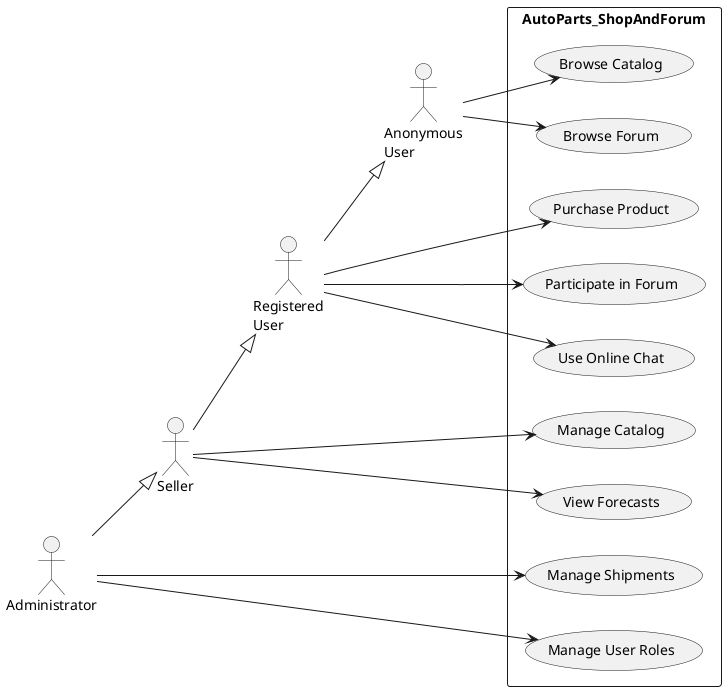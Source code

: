 @startuml MainUseCase
left to right direction
skinparam packageStyle rectangle

actor "Anonymous\nUser" as Anonymous
actor "Registered\nUser" as User
actor "Seller" as Seller
actor "Administrator" as Admin

rectangle "AutoParts_ShopAndForum" {
    usecase "Browse Catalog" as UC1
    usecase "Browse Forum" as UC2
    usecase "Purchase Product" as UC3
    usecase "Participate in Forum" as UC4
    usecase "Use Online Chat" as UC5
    usecase "Manage Catalog" as UC6
    usecase "View Forecasts" as UC7
    usecase "Manage Shipments" as UC8
    usecase "Manage User Roles" as UC9
}

Anonymous --> UC1
Anonymous --> UC2

User --|> Anonymous
User --> UC3
User --> UC4
User --> UC5

Seller --|> User
Seller --> UC6
Seller --> UC7

Admin --|> Seller
Admin --> UC8
Admin --> UC9
@enduml
